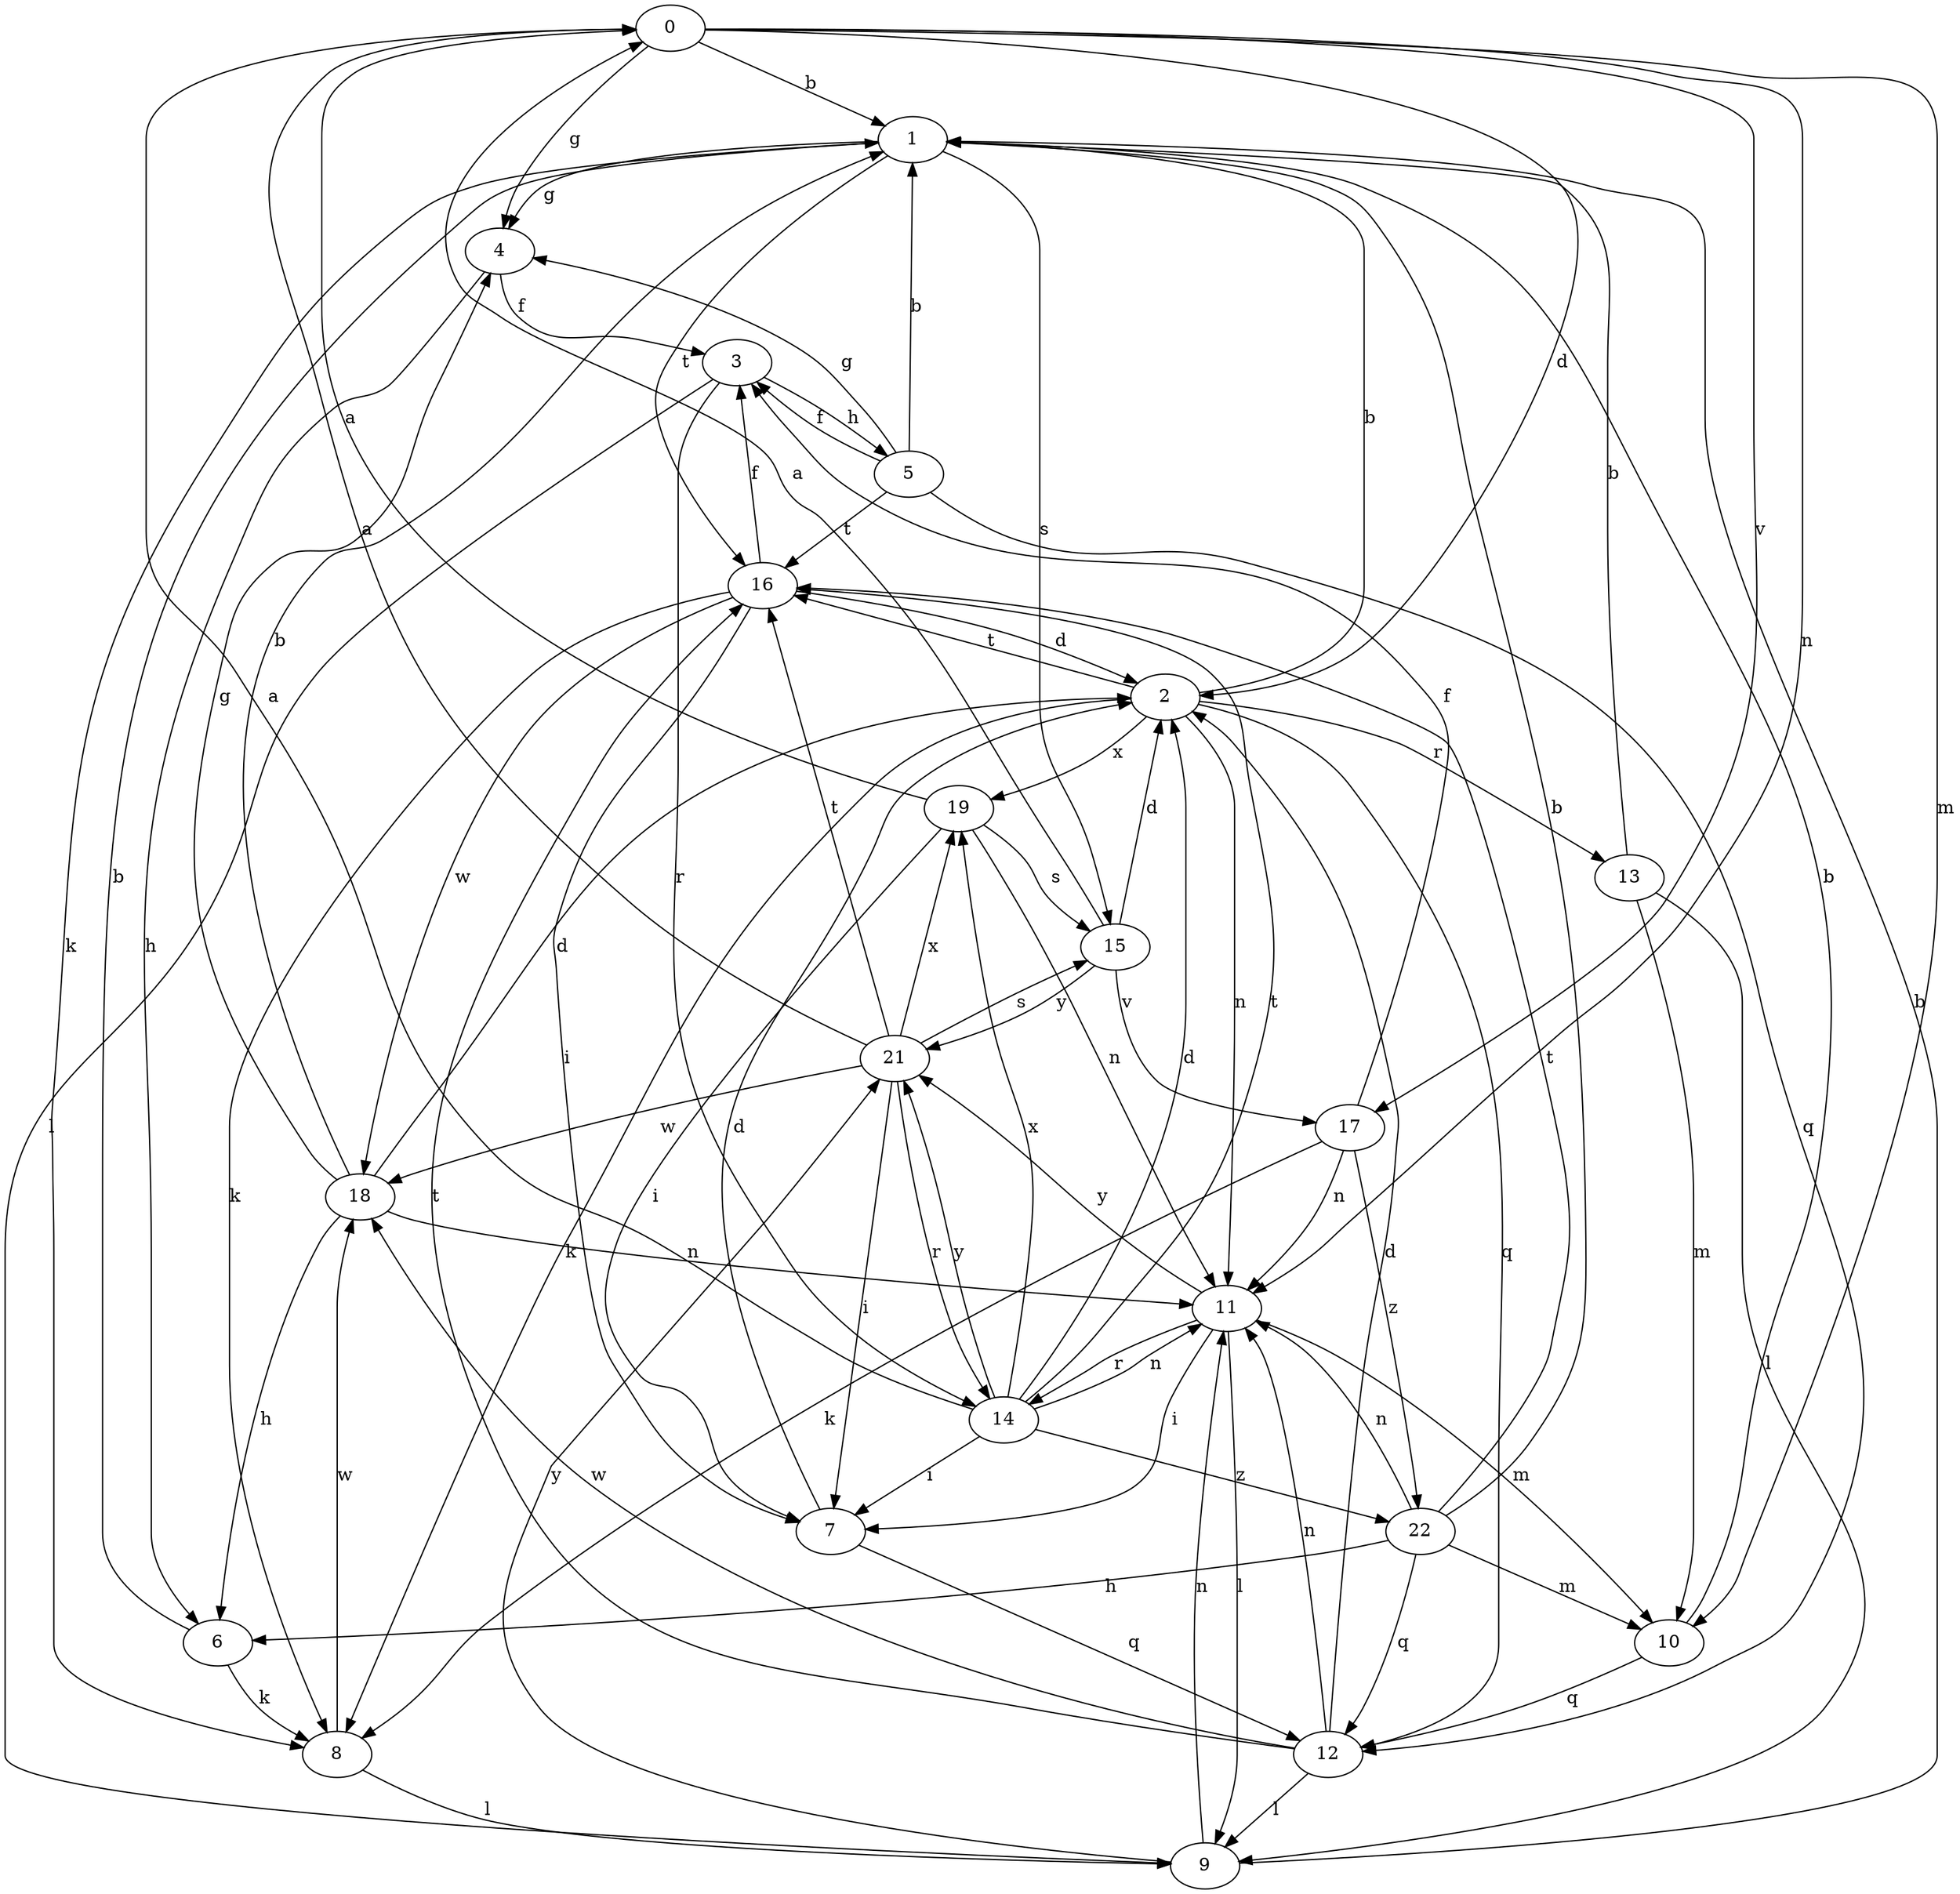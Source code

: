 strict digraph  {
0;
1;
2;
3;
4;
5;
6;
7;
8;
9;
10;
11;
12;
13;
14;
15;
16;
17;
18;
19;
21;
22;
0 -> 1  [label=b];
0 -> 2  [label=d];
0 -> 4  [label=g];
0 -> 10  [label=m];
0 -> 11  [label=n];
0 -> 17  [label=v];
1 -> 4  [label=g];
1 -> 8  [label=k];
1 -> 15  [label=s];
1 -> 16  [label=t];
2 -> 1  [label=b];
2 -> 8  [label=k];
2 -> 11  [label=n];
2 -> 12  [label=q];
2 -> 13  [label=r];
2 -> 16  [label=t];
2 -> 19  [label=x];
3 -> 5  [label=h];
3 -> 9  [label=l];
3 -> 14  [label=r];
4 -> 3  [label=f];
4 -> 6  [label=h];
5 -> 1  [label=b];
5 -> 3  [label=f];
5 -> 4  [label=g];
5 -> 12  [label=q];
5 -> 16  [label=t];
6 -> 1  [label=b];
6 -> 8  [label=k];
7 -> 2  [label=d];
7 -> 12  [label=q];
8 -> 9  [label=l];
8 -> 18  [label=w];
9 -> 1  [label=b];
9 -> 11  [label=n];
9 -> 21  [label=y];
10 -> 1  [label=b];
10 -> 12  [label=q];
11 -> 7  [label=i];
11 -> 9  [label=l];
11 -> 10  [label=m];
11 -> 14  [label=r];
11 -> 21  [label=y];
12 -> 2  [label=d];
12 -> 9  [label=l];
12 -> 11  [label=n];
12 -> 16  [label=t];
12 -> 18  [label=w];
13 -> 1  [label=b];
13 -> 9  [label=l];
13 -> 10  [label=m];
14 -> 0  [label=a];
14 -> 2  [label=d];
14 -> 7  [label=i];
14 -> 11  [label=n];
14 -> 16  [label=t];
14 -> 19  [label=x];
14 -> 21  [label=y];
14 -> 22  [label=z];
15 -> 0  [label=a];
15 -> 2  [label=d];
15 -> 17  [label=v];
15 -> 21  [label=y];
16 -> 2  [label=d];
16 -> 3  [label=f];
16 -> 7  [label=i];
16 -> 8  [label=k];
16 -> 18  [label=w];
17 -> 3  [label=f];
17 -> 8  [label=k];
17 -> 11  [label=n];
17 -> 22  [label=z];
18 -> 1  [label=b];
18 -> 2  [label=d];
18 -> 4  [label=g];
18 -> 6  [label=h];
18 -> 11  [label=n];
19 -> 0  [label=a];
19 -> 7  [label=i];
19 -> 11  [label=n];
19 -> 15  [label=s];
21 -> 0  [label=a];
21 -> 7  [label=i];
21 -> 14  [label=r];
21 -> 15  [label=s];
21 -> 16  [label=t];
21 -> 18  [label=w];
21 -> 19  [label=x];
22 -> 1  [label=b];
22 -> 6  [label=h];
22 -> 10  [label=m];
22 -> 11  [label=n];
22 -> 12  [label=q];
22 -> 16  [label=t];
}
